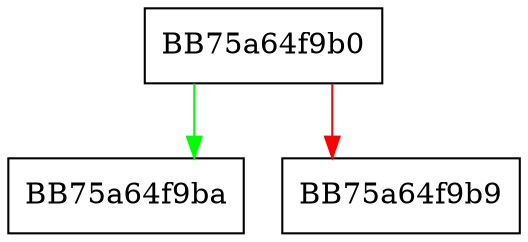 digraph _Destroy {
  node [shape="box"];
  graph [splines=ortho];
  BB75a64f9b0 -> BB75a64f9ba [color="green"];
  BB75a64f9b0 -> BB75a64f9b9 [color="red"];
}